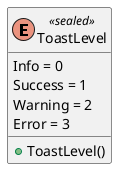 @startuml ToastLevel
enum ToastLevel <<sealed>>  {
    Info = 0
    Success = 1
    Warning = 2
    Error = 3
    + ToastLevel()
}
@enduml